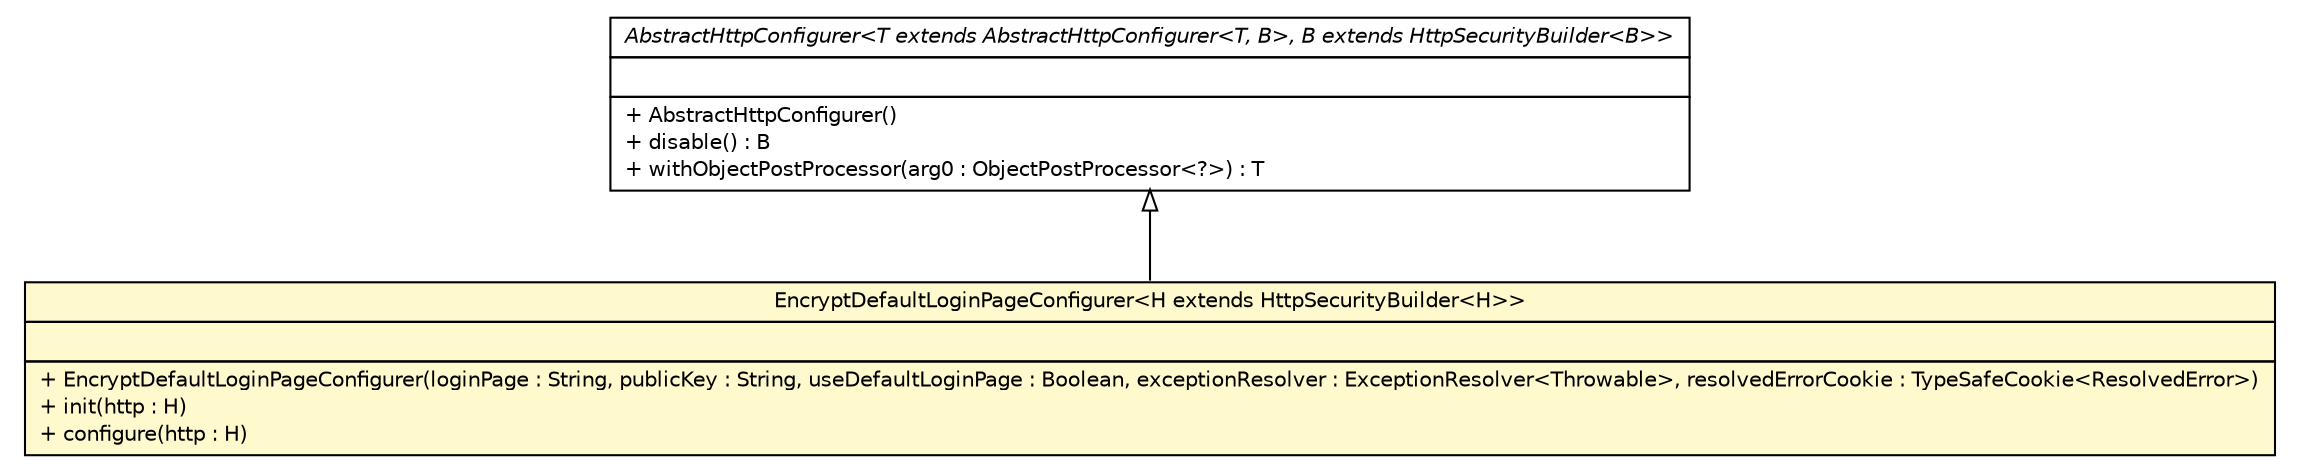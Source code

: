 #!/usr/local/bin/dot
#
# Class diagram 
# Generated by UMLGraph version R5_6-24-gf6e263 (http://www.umlgraph.org/)
#

digraph G {
	edge [fontname="Helvetica",fontsize=10,labelfontname="Helvetica",labelfontsize=10];
	node [fontname="Helvetica",fontsize=10,shape=plaintext];
	nodesep=0.25;
	ranksep=0.5;
	// org.springframework.security.config.annotation.web.configurers.EncryptDefaultLoginPageConfigurer<H extends org.springframework.security.config.annotation.web.HttpSecurityBuilder<H>>
	c2201 [label=<<table title="org.springframework.security.config.annotation.web.configurers.EncryptDefaultLoginPageConfigurer" border="0" cellborder="1" cellspacing="0" cellpadding="2" port="p" bgcolor="lemonChiffon" href="./EncryptDefaultLoginPageConfigurer.html">
		<tr><td><table border="0" cellspacing="0" cellpadding="1">
<tr><td align="center" balign="center"> EncryptDefaultLoginPageConfigurer&lt;H extends HttpSecurityBuilder&lt;H&gt;&gt; </td></tr>
		</table></td></tr>
		<tr><td><table border="0" cellspacing="0" cellpadding="1">
<tr><td align="left" balign="left">  </td></tr>
		</table></td></tr>
		<tr><td><table border="0" cellspacing="0" cellpadding="1">
<tr><td align="left" balign="left"> + EncryptDefaultLoginPageConfigurer(loginPage : String, publicKey : String, useDefaultLoginPage : Boolean, exceptionResolver : ExceptionResolver&lt;Throwable&gt;, resolvedErrorCookie : TypeSafeCookie&lt;ResolvedError&gt;) </td></tr>
<tr><td align="left" balign="left"> + init(http : H) </td></tr>
<tr><td align="left" balign="left"> + configure(http : H) </td></tr>
		</table></td></tr>
		</table>>, URL="./EncryptDefaultLoginPageConfigurer.html", fontname="Helvetica", fontcolor="black", fontsize=10.0];
	//org.springframework.security.config.annotation.web.configurers.EncryptDefaultLoginPageConfigurer<H extends org.springframework.security.config.annotation.web.HttpSecurityBuilder<H>> extends org.springframework.security.config.annotation.web.configurers.AbstractHttpConfigurer<org.springframework.security.config.annotation.web.configurers.DefaultLoginPageConfigurer<H>, H>
	c2203:p -> c2201:p [dir=back,arrowtail=empty];
	// org.springframework.security.config.annotation.web.configurers.AbstractHttpConfigurer<T extends org.springframework.security.config.annotation.web.configurers.AbstractHttpConfigurer<T, B>, B extends org.springframework.security.config.annotation.web.HttpSecurityBuilder<B>>
	c2203 [label=<<table title="org.springframework.security.config.annotation.web.configurers.AbstractHttpConfigurer" border="0" cellborder="1" cellspacing="0" cellpadding="2" port="p" href="http://java.sun.com/j2se/1.4.2/docs/api/org/springframework/security/config/annotation/web/configurers/AbstractHttpConfigurer.html">
		<tr><td><table border="0" cellspacing="0" cellpadding="1">
<tr><td align="center" balign="center"><font face="Helvetica-Oblique"> AbstractHttpConfigurer&lt;T extends AbstractHttpConfigurer&lt;T, B&gt;, B extends HttpSecurityBuilder&lt;B&gt;&gt; </font></td></tr>
		</table></td></tr>
		<tr><td><table border="0" cellspacing="0" cellpadding="1">
<tr><td align="left" balign="left">  </td></tr>
		</table></td></tr>
		<tr><td><table border="0" cellspacing="0" cellpadding="1">
<tr><td align="left" balign="left"> + AbstractHttpConfigurer() </td></tr>
<tr><td align="left" balign="left"> + disable() : B </td></tr>
<tr><td align="left" balign="left"> + withObjectPostProcessor(arg0 : ObjectPostProcessor&lt;?&gt;) : T </td></tr>
		</table></td></tr>
		</table>>, URL="http://java.sun.com/j2se/1.4.2/docs/api/org/springframework/security/config/annotation/web/configurers/AbstractHttpConfigurer.html", fontname="Helvetica", fontcolor="black", fontsize=10.0];
}

